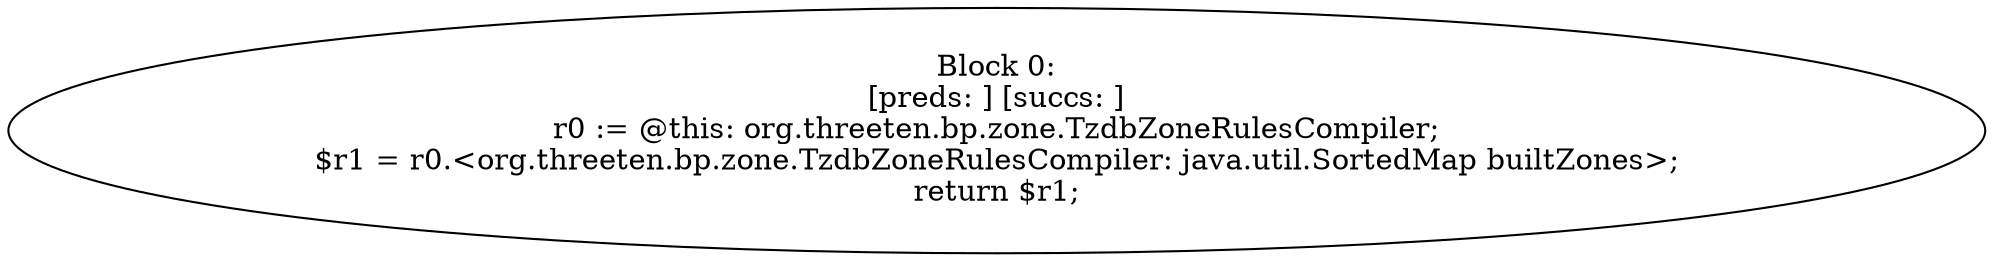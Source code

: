digraph "unitGraph" {
    "Block 0:
[preds: ] [succs: ]
r0 := @this: org.threeten.bp.zone.TzdbZoneRulesCompiler;
$r1 = r0.<org.threeten.bp.zone.TzdbZoneRulesCompiler: java.util.SortedMap builtZones>;
return $r1;
"
}
